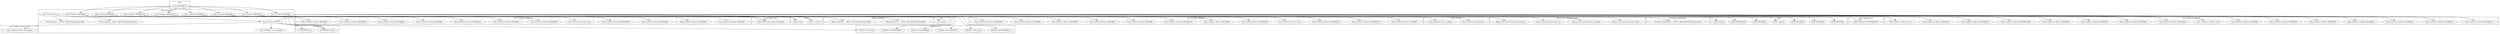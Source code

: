 digraph {
graph [overlap=false]
subgraph cluster_Text_Tradition_Parser_Self {
	label="Text::Tradition::Parser::Self";
	"Text::Tradition::Parser::Self::parse";
}
subgraph cluster_Text_Tradition_Collation {
	label="Text::Tradition::Collation";
	"Text::Tradition::Collation::BEGIN@5";
	"Text::Tradition::Collation::new";
	"Text::Tradition::Collation::BEGIN@1800";
	"Text::Tradition::Collation::BEGIN@14";
	"Text::Tradition::Collation::BEGIN@7";
	"Text::Tradition::Collation::BEGIN@11";
	"Text::Tradition::Collation::BEGIN@13";
	"Text::Tradition::Collation::BEGIN@12";
	"Text::Tradition::Collation::BEGIN@3";
	"Text::Tradition::Collation::BEGIN@8";
	"Text::Tradition::Collation::BEGIN@15";
	"Text::Tradition::Collation::BEGIN@6";
	"Text::Tradition::Collation::meta";
	"Text::Tradition::Collation::BEGIN@9";
	"Text::Tradition::Collation::BEGIN@10";
	"Text::Tradition::Collation::BEGIN@4";
}
subgraph cluster_Text_Tradition_Stemma {
	label="Text::Tradition::Stemma";
	"Text::Tradition::Stemma::BEGIN@3";
	"Text::Tradition::Stemma::BEGIN@12";
	"Text::Tradition::Stemma::BEGIN@6";
	"Text::Tradition::Stemma::BEGIN@393";
	"Text::Tradition::Stemma::meta";
	"Text::Tradition::Stemma::BEGIN@8";
	"Text::Tradition::Stemma::BEGIN@4";
	"Text::Tradition::Stemma::BEGIN@11";
	"Text::Tradition::Stemma::BEGIN@5";
	"Text::Tradition::Stemma::BEGIN@9";
	"Text::Tradition::Stemma::BEGIN@10";
	"Text::Tradition::Stemma::BEGIN@7";
}
subgraph cluster_UNIVERSAL {
	label="UNIVERSAL";
	"UNIVERSAL::import";
	"UNIVERSAL::can";
}
subgraph cluster_Text_Tradition_Witness {
	label="Text::Tradition::Witness";
	"Text::Tradition::Witness::BEGIN@7";
	"Text::Tradition::Witness::BEGIN@783";
	"Text::Tradition::Witness::BEGIN@353";
	"Text::Tradition::Witness::meta";
	"Text::Tradition::Witness::BEGIN@9";
	"Text::Tradition::Witness::BEGIN@6";
	"Text::Tradition::Witness::BEGIN@355";
	"Text::Tradition::Witness::BEGIN@5";
	"Text::Tradition::Witness::BEGIN@3";
	"Text::Tradition::Witness::BEGIN@4";
	"Text::Tradition::Witness::BEGIN@8";
	"Text::Tradition::Witness::BEGIN@201";
}
subgraph cluster_JSON {
	label="JSON";
	"JSON::BEGIN@5";
	"JSON::BEGIN@318";
	"JSON::import";
	"JSON::BEGIN@9";
	"JSON::BEGIN@6";
	"JSON::BEGIN@4";
	"JSON::_load_xs";
}
subgraph cluster_Class_MOP_Class {
	label="Class::MOP::Class";
	"Class::MOP::Class::make_immutable";
}
subgraph cluster_main {
	label="main";
	"main::BEGIN@10";
}
subgraph cluster_Moose {
	label="Moose";
	"Moose::around";
	"Moose::has";
}
subgraph cluster_Module_Load {
	label="Module::Load";
	"Module::Load::import";
	"Module::Load::BEGIN@11";
	"Module::Load::load";
	"Module::Load::BEGIN@37";
	"Module::Load::BEGIN@6";
	"Module::Load::BEGIN@5";
}
subgraph cluster_Devel_Declare {
	label="Devel::Declare";
	"Devel::Declare::done_declare";
	"Devel::Declare::linestr_callback";
}
subgraph cluster_Text_Tradition {
	label="Text::Tradition";
	"Text::Tradition::BEGIN@7";
	"Text::Tradition::_save_collation";
	"Text::Tradition::BEGIN@370";
	"Text::Tradition::__ANON__[lib/Text/Tradition.pm:29]";
	"Text::Tradition::new";
	"Text::Tradition::BEGIN@5";
	"Text::Tradition::BEGIN@10";
	"Text::Tradition::BEGIN@4";
	"Text::Tradition::BEGIN@8";
	"Text::Tradition::BEGIN@3";
	"Text::Tradition::BEGIN@6";
	"Text::Tradition::__ANON__[lib/Text/Tradition.pm:54]";
	"Text::Tradition::BUILD";
}
subgraph cluster_vars {
	label="vars";
	"vars::import";
}
subgraph cluster_Moose_Exporter {
	label="Moose::Exporter";
	"Moose::Exporter::__ANON__[Moose/Exporter.pm:492]";
	"Moose::Exporter::__ANON__[Moose/Exporter.pm:678]";
}
subgraph cluster_Moose_Util_TypeConstraints {
	label="Moose::Util::TypeConstraints";
	"Moose::Util::TypeConstraints::where";
	"Moose::Util::TypeConstraints::subtype";
	"Moose::Util::TypeConstraints::as";
	"Moose::Util::TypeConstraints::message";
}
subgraph cluster_B_Hooks_EndOfScope {
	label="B::Hooks::EndOfScope";
	"B::Hooks::EndOfScope::__ANON__[B/Hooks/EndOfScope.pm:26]";
}
subgraph cluster_JSON_Backend_PP {
	label="JSON::Backend::PP";
	"JSON::Backend::PP::BEGIN@383";
}
"Text::Tradition::BEGIN@4" -> "Module::Load::BEGIN@6";
"Text::Tradition::BEGIN@7" -> "Text::Tradition::Stemma::BEGIN@8";
"Text::Tradition::BEGIN@8" -> "Moose::Util::TypeConstraints::as";
"Text::Tradition::BEGIN@8" -> "Text::Tradition::Witness::BEGIN@7";
"Text::Tradition::BEGIN@8" -> "Text::Tradition::Witness::BEGIN@201";
"Text::Tradition::BEGIN@6" -> "Text::Tradition::Collation::BEGIN@15";
"Text::Tradition::BEGIN@6" -> "Text::Tradition::Collation::BEGIN@7";
"Text::Tradition::BEGIN@7" -> "Text::Tradition::Stemma::BEGIN@6";
"Text::Tradition::BEGIN@8" -> "UNIVERSAL::import";
"Text::Tradition::BEGIN@6" -> "UNIVERSAL::import";
"Text::Tradition::BEGIN@7" -> "UNIVERSAL::import";
"Text::Tradition::BEGIN@3" -> "JSON::_load_xs";
"Text::Tradition::BEGIN@4" -> "Module::Load::BEGIN@11";
"main::BEGIN@10" -> "Text::Tradition::BEGIN@6";
"Text::Tradition::BEGIN@6" -> "Moose::has";
"Text::Tradition::BEGIN@8" -> "Moose::has";
"Text::Tradition::BEGIN@7" -> "Moose::has";
"Text::Tradition::BEGIN@6" -> "Text::Tradition::Collation::BEGIN@1800";
"Text::Tradition::BEGIN@3" -> "JSON::BEGIN@6";
"Text::Tradition::BEGIN@8" -> "Moose::Util::TypeConstraints::where";
"Text::Tradition::BEGIN@6" -> "Text::Tradition::Collation::BEGIN@9";
"Text::Tradition::BEGIN@8" -> "Text::Tradition::Witness::meta";
"Text::Tradition::BEGIN@8" -> "Text::Tradition::Witness::BEGIN@9";
"Text::Tradition::BEGIN@3" -> "JSON::BEGIN@9";
"Text::Tradition::BEGIN@7" -> "Text::Tradition::Stemma::BEGIN@11";
"Text::Tradition::BEGIN@3" -> "JSON::import";
"Text::Tradition::BEGIN@6" -> "Text::Tradition::Collation::BEGIN@11";
"Text::Tradition::BEGIN@7" -> "Text::Tradition::Stemma::BEGIN@4";
"Text::Tradition::BEGIN@8" -> "B::Hooks::EndOfScope::__ANON__[B/Hooks/EndOfScope.pm:26]";
"Text::Tradition::BEGIN@370" -> "Moose::Exporter::__ANON__[Moose/Exporter.pm:678]";
"Text::Tradition::BEGIN@5" -> "Moose::Exporter::__ANON__[Moose/Exporter.pm:492]";
"main::BEGIN@10" -> "Text::Tradition::BEGIN@4";
"Text::Tradition::BEGIN@6" -> "Moose::around";
"Text::Tradition::BEGIN@8" -> "Moose::around";
"Text::Tradition::BEGIN@8" -> "Text::Tradition::Witness::BEGIN@4";
"main::BEGIN@10" -> "Text::Tradition::BEGIN@8";
"Text::Tradition::BEGIN@3" -> "JSON::BEGIN@4";
"Text::Tradition::BEGIN@7" -> "Text::Tradition::Stemma::BEGIN@12";
"Text::Tradition::BEGIN@7" -> "Text::Tradition::Stemma::BEGIN@9";
"Text::Tradition::new" -> "Text::Tradition::__ANON__[lib/Text/Tradition.pm:29]";
"Text::Tradition::BEGIN@7" -> "Text::Tradition::Stemma::BEGIN@5";
"Text::Tradition::BEGIN@8" -> "Moose::Util::TypeConstraints::subtype";
"Text::Tradition::BUILD" -> "UNIVERSAL::can";
"Text::Tradition::BEGIN@6" -> "Text::Tradition::Collation::BEGIN@6";
"Text::Tradition::BEGIN@8" -> "Text::Tradition::Witness::BEGIN@355";
"Text::Tradition::BEGIN@10" -> "vars::import";
"Text::Tradition::BUILD" -> "Text::Tradition::Parser::Self::parse";
"main::BEGIN@10" -> "Text::Tradition::BEGIN@7";
"Text::Tradition::BEGIN@8" -> "Devel::Declare::done_declare";
"Text::Tradition::BEGIN@4" -> "Module::Load::BEGIN@5";
"Text::Tradition::BEGIN@3" -> "JSON::BEGIN@318";
"Text::Tradition::BEGIN@8" -> "Text::Tradition::Witness::BEGIN@6";
"Text::Tradition::BEGIN@4" -> "Module::Load::import";
"Text::Tradition::BEGIN@7" -> "Text::Tradition::Stemma::BEGIN@10";
"Text::Tradition::new" -> "Text::Tradition::BUILD";
"Text::Tradition::BEGIN@6" -> "Class::MOP::Class::make_immutable";
"Text::Tradition::BEGIN@8" -> "Class::MOP::Class::make_immutable";
"Text::Tradition::BEGIN@7" -> "Class::MOP::Class::make_immutable";
"Text::Tradition::BEGIN@6" -> "Text::Tradition::Collation::BEGIN@4";
"Text::Tradition::BEGIN@8" -> "Text::Tradition::Witness::BEGIN@353";
"Text::Tradition::BEGIN@7" -> "Text::Tradition::Stemma::BEGIN@7";
"Text::Tradition::BEGIN@8" -> "Text::Tradition::Witness::BEGIN@783";
"Text::Tradition::BEGIN@6" -> "Text::Tradition::Collation::BEGIN@13";
"Text::Tradition::BEGIN@6" -> "Text::Tradition::Collation::meta";
"Text::Tradition::BEGIN@6" -> "Text::Tradition::Collation::BEGIN@14";
"Text::Tradition::BUILD" -> "Text::Tradition::_save_collation";
"Text::Tradition::BEGIN@8" -> "Moose::Util::TypeConstraints::message";
"Text::Tradition::BEGIN@8" -> "Text::Tradition::Witness::BEGIN@3";
"Text::Tradition::BEGIN@8" -> "Devel::Declare::linestr_callback";
"Text::Tradition::BEGIN@4" -> "Module::Load::BEGIN@37";
"Text::Tradition::BEGIN@6" -> "Text::Tradition::Collation::BEGIN@12";
"Text::Tradition::BEGIN@8" -> "Text::Tradition::Witness::BEGIN@8";
"Text::Tradition::BEGIN@3" -> "JSON::Backend::PP::BEGIN@383";
"main::BEGIN@10" -> "Text::Tradition::BEGIN@370";
"Text::Tradition::BUILD" -> "Module::Load::load";
"Text::Tradition::BEGIN@6" -> "Text::Tradition::Collation::BEGIN@5";
"main::BEGIN@10" -> "Text::Tradition::BEGIN@5";
"Text::Tradition::BEGIN@6" -> "Text::Tradition::Collation::BEGIN@10";
"Text::Tradition::BUILD" -> "Text::Tradition::Collation::new";
"main::BEGIN@10" -> "Text::Tradition::BEGIN@10";
"Text::Tradition::BEGIN@8" -> "Text::Tradition::Witness::BEGIN@5";
"Text::Tradition::new" -> "Text::Tradition::__ANON__[lib/Text/Tradition.pm:54]";
"Text::Tradition::BEGIN@7" -> "Text::Tradition::Stemma::BEGIN@3";
"Text::Tradition::BEGIN@7" -> "Text::Tradition::Stemma::meta";
"main::BEGIN@10" -> "Text::Tradition::BEGIN@3";
"Text::Tradition::BEGIN@6" -> "Text::Tradition::Collation::BEGIN@3";
"Text::Tradition::BEGIN@6" -> "Text::Tradition::Collation::BEGIN@8";
"Text::Tradition::BEGIN@7" -> "Text::Tradition::Stemma::BEGIN@393";
"Text::Tradition::BEGIN@3" -> "JSON::BEGIN@5";
}
